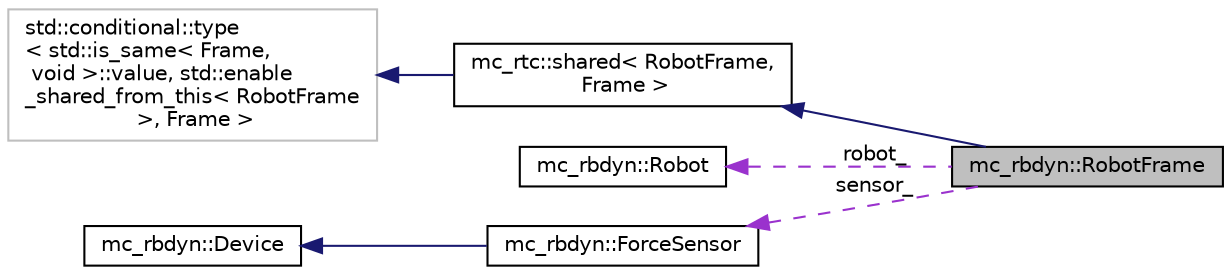 digraph "mc_rbdyn::RobotFrame"
{
 // INTERACTIVE_SVG=YES
  edge [fontname="Helvetica",fontsize="10",labelfontname="Helvetica",labelfontsize="10"];
  node [fontname="Helvetica",fontsize="10",shape=record];
  rankdir="LR";
  Node3 [label="mc_rbdyn::RobotFrame",height=0.2,width=0.4,color="black", fillcolor="grey75", style="filled", fontcolor="black"];
  Node4 -> Node3 [dir="back",color="midnightblue",fontsize="10",style="solid",fontname="Helvetica"];
  Node4 [label="mc_rtc::shared\< RobotFrame,\l Frame \>",height=0.2,width=0.4,color="black", fillcolor="white", style="filled",URL="$structmc__rtc_1_1shared.html"];
  Node5 -> Node4 [dir="back",color="midnightblue",fontsize="10",style="solid",fontname="Helvetica"];
  Node5 [label="std::conditional::type\l\< std::is_same\< Frame,\l void \>::value, std::enable\l_shared_from_this\< RobotFrame\l \>, Frame \>",height=0.2,width=0.4,color="grey75", fillcolor="white", style="filled"];
  Node6 -> Node3 [dir="back",color="darkorchid3",fontsize="10",style="dashed",label=" robot_" ,fontname="Helvetica"];
  Node6 [label="mc_rbdyn::Robot",height=0.2,width=0.4,color="black", fillcolor="white", style="filled",URL="$structmc__rbdyn_1_1Robot.html"];
  Node7 -> Node3 [dir="back",color="darkorchid3",fontsize="10",style="dashed",label=" sensor_" ,fontname="Helvetica"];
  Node7 [label="mc_rbdyn::ForceSensor",height=0.2,width=0.4,color="black", fillcolor="white", style="filled",URL="$structmc__rbdyn_1_1ForceSensor.html"];
  Node8 -> Node7 [dir="back",color="midnightblue",fontsize="10",style="solid",fontname="Helvetica"];
  Node8 [label="mc_rbdyn::Device",height=0.2,width=0.4,color="black", fillcolor="white", style="filled",URL="$structmc__rbdyn_1_1Device.html"];
}
